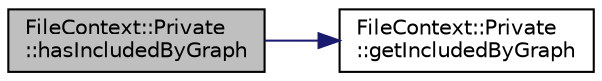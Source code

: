 digraph "FileContext::Private::hasIncludedByGraph"
{
 // LATEX_PDF_SIZE
  edge [fontname="Helvetica",fontsize="10",labelfontname="Helvetica",labelfontsize="10"];
  node [fontname="Helvetica",fontsize="10",shape=record];
  rankdir="LR";
  Node1 [label="FileContext::Private\l::hasIncludedByGraph",height=0.2,width=0.4,color="black", fillcolor="grey75", style="filled", fontcolor="black",tooltip=" "];
  Node1 -> Node2 [color="midnightblue",fontsize="10",style="solid",fontname="Helvetica"];
  Node2 [label="FileContext::Private\l::getIncludedByGraph",height=0.2,width=0.4,color="black", fillcolor="white", style="filled",URL="$classFileContext_1_1Private.html#af6ce5580bb5f6e56aec62f3216c40a28",tooltip=" "];
}
